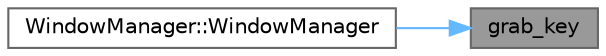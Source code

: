 digraph "grab_key"
{
 // LATEX_PDF_SIZE
  bgcolor="transparent";
  edge [fontname=Helvetica,fontsize=10,labelfontname=Helvetica,labelfontsize=10];
  node [fontname=Helvetica,fontsize=10,shape=box,height=0.2,width=0.4];
  rankdir="RL";
  Node1 [id="Node000001",label="grab_key",height=0.2,width=0.4,color="gray40", fillcolor="grey60", style="filled", fontcolor="black",tooltip="Grabs a key so that it will not be passed to other X clients."];
  Node1 -> Node2 [id="edge1_Node000001_Node000002",dir="back",color="steelblue1",style="solid",tooltip=" "];
  Node2 [id="Node000002",label="WindowManager::WindowManager",height=0.2,width=0.4,color="grey40", fillcolor="white", style="filled",URL="$classWindowManager.html#a3a283b34c19aaa20296befaabad4d29b",tooltip="Constructs a new WindowManager instance."];
}
